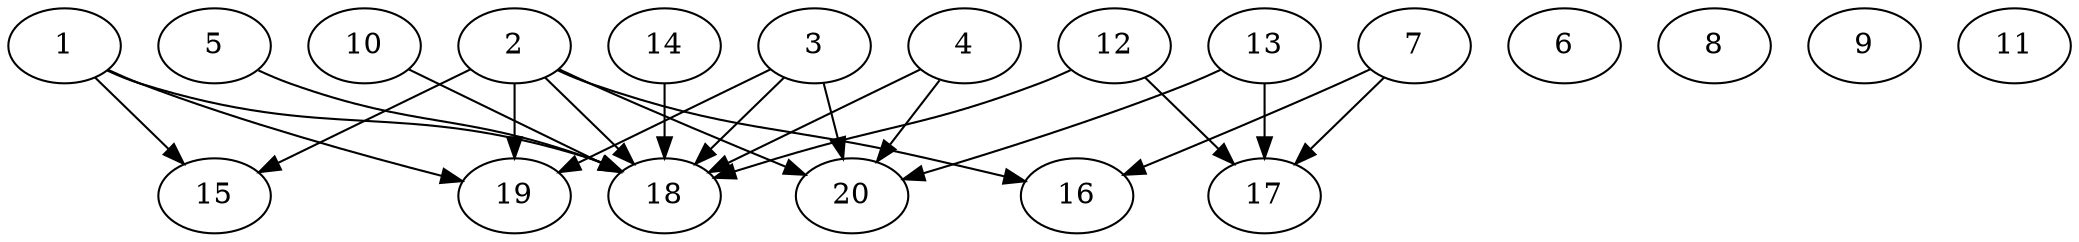 // DAG automatically generated by daggen at Thu Oct  3 13:58:43 2019
// ./daggen --dot -n 20 --ccr 0.5 --fat 0.9 --regular 0.9 --density 0.6 --mindata 5242880 --maxdata 52428800 
digraph G {
  1 [size="36845568", alpha="0.11", expect_size="18422784"] 
  1 -> 15 [size ="18422784"]
  1 -> 18 [size ="18422784"]
  1 -> 19 [size ="18422784"]
  2 [size="36122624", alpha="0.01", expect_size="18061312"] 
  2 -> 15 [size ="18061312"]
  2 -> 16 [size ="18061312"]
  2 -> 18 [size ="18061312"]
  2 -> 19 [size ="18061312"]
  2 -> 20 [size ="18061312"]
  3 [size="44066816", alpha="0.16", expect_size="22033408"] 
  3 -> 18 [size ="22033408"]
  3 -> 19 [size ="22033408"]
  3 -> 20 [size ="22033408"]
  4 [size="24897536", alpha="0.13", expect_size="12448768"] 
  4 -> 18 [size ="12448768"]
  4 -> 20 [size ="12448768"]
  5 [size="66344960", alpha="0.06", expect_size="33172480"] 
  5 -> 18 [size ="33172480"]
  6 [size="42891264", alpha="0.00", expect_size="21445632"] 
  7 [size="101668864", alpha="0.02", expect_size="50834432"] 
  7 -> 16 [size ="50834432"]
  7 -> 17 [size ="50834432"]
  8 [size="45961216", alpha="0.10", expect_size="22980608"] 
  9 [size="31717376", alpha="0.19", expect_size="15858688"] 
  10 [size="16920576", alpha="0.14", expect_size="8460288"] 
  10 -> 18 [size ="8460288"]
  11 [size="46915584", alpha="0.01", expect_size="23457792"] 
  12 [size="100173824", alpha="0.14", expect_size="50086912"] 
  12 -> 17 [size ="50086912"]
  12 -> 18 [size ="50086912"]
  13 [size="103118848", alpha="0.06", expect_size="51559424"] 
  13 -> 17 [size ="51559424"]
  13 -> 20 [size ="51559424"]
  14 [size="82849792", alpha="0.17", expect_size="41424896"] 
  14 -> 18 [size ="41424896"]
  15 [size="50821120", alpha="0.19", expect_size="25410560"] 
  16 [size="79282176", alpha="0.06", expect_size="39641088"] 
  17 [size="80343040", alpha="0.13", expect_size="40171520"] 
  18 [size="91740160", alpha="0.05", expect_size="45870080"] 
  19 [size="42461184", alpha="0.14", expect_size="21230592"] 
  20 [size="39886848", alpha="0.18", expect_size="19943424"] 
}
